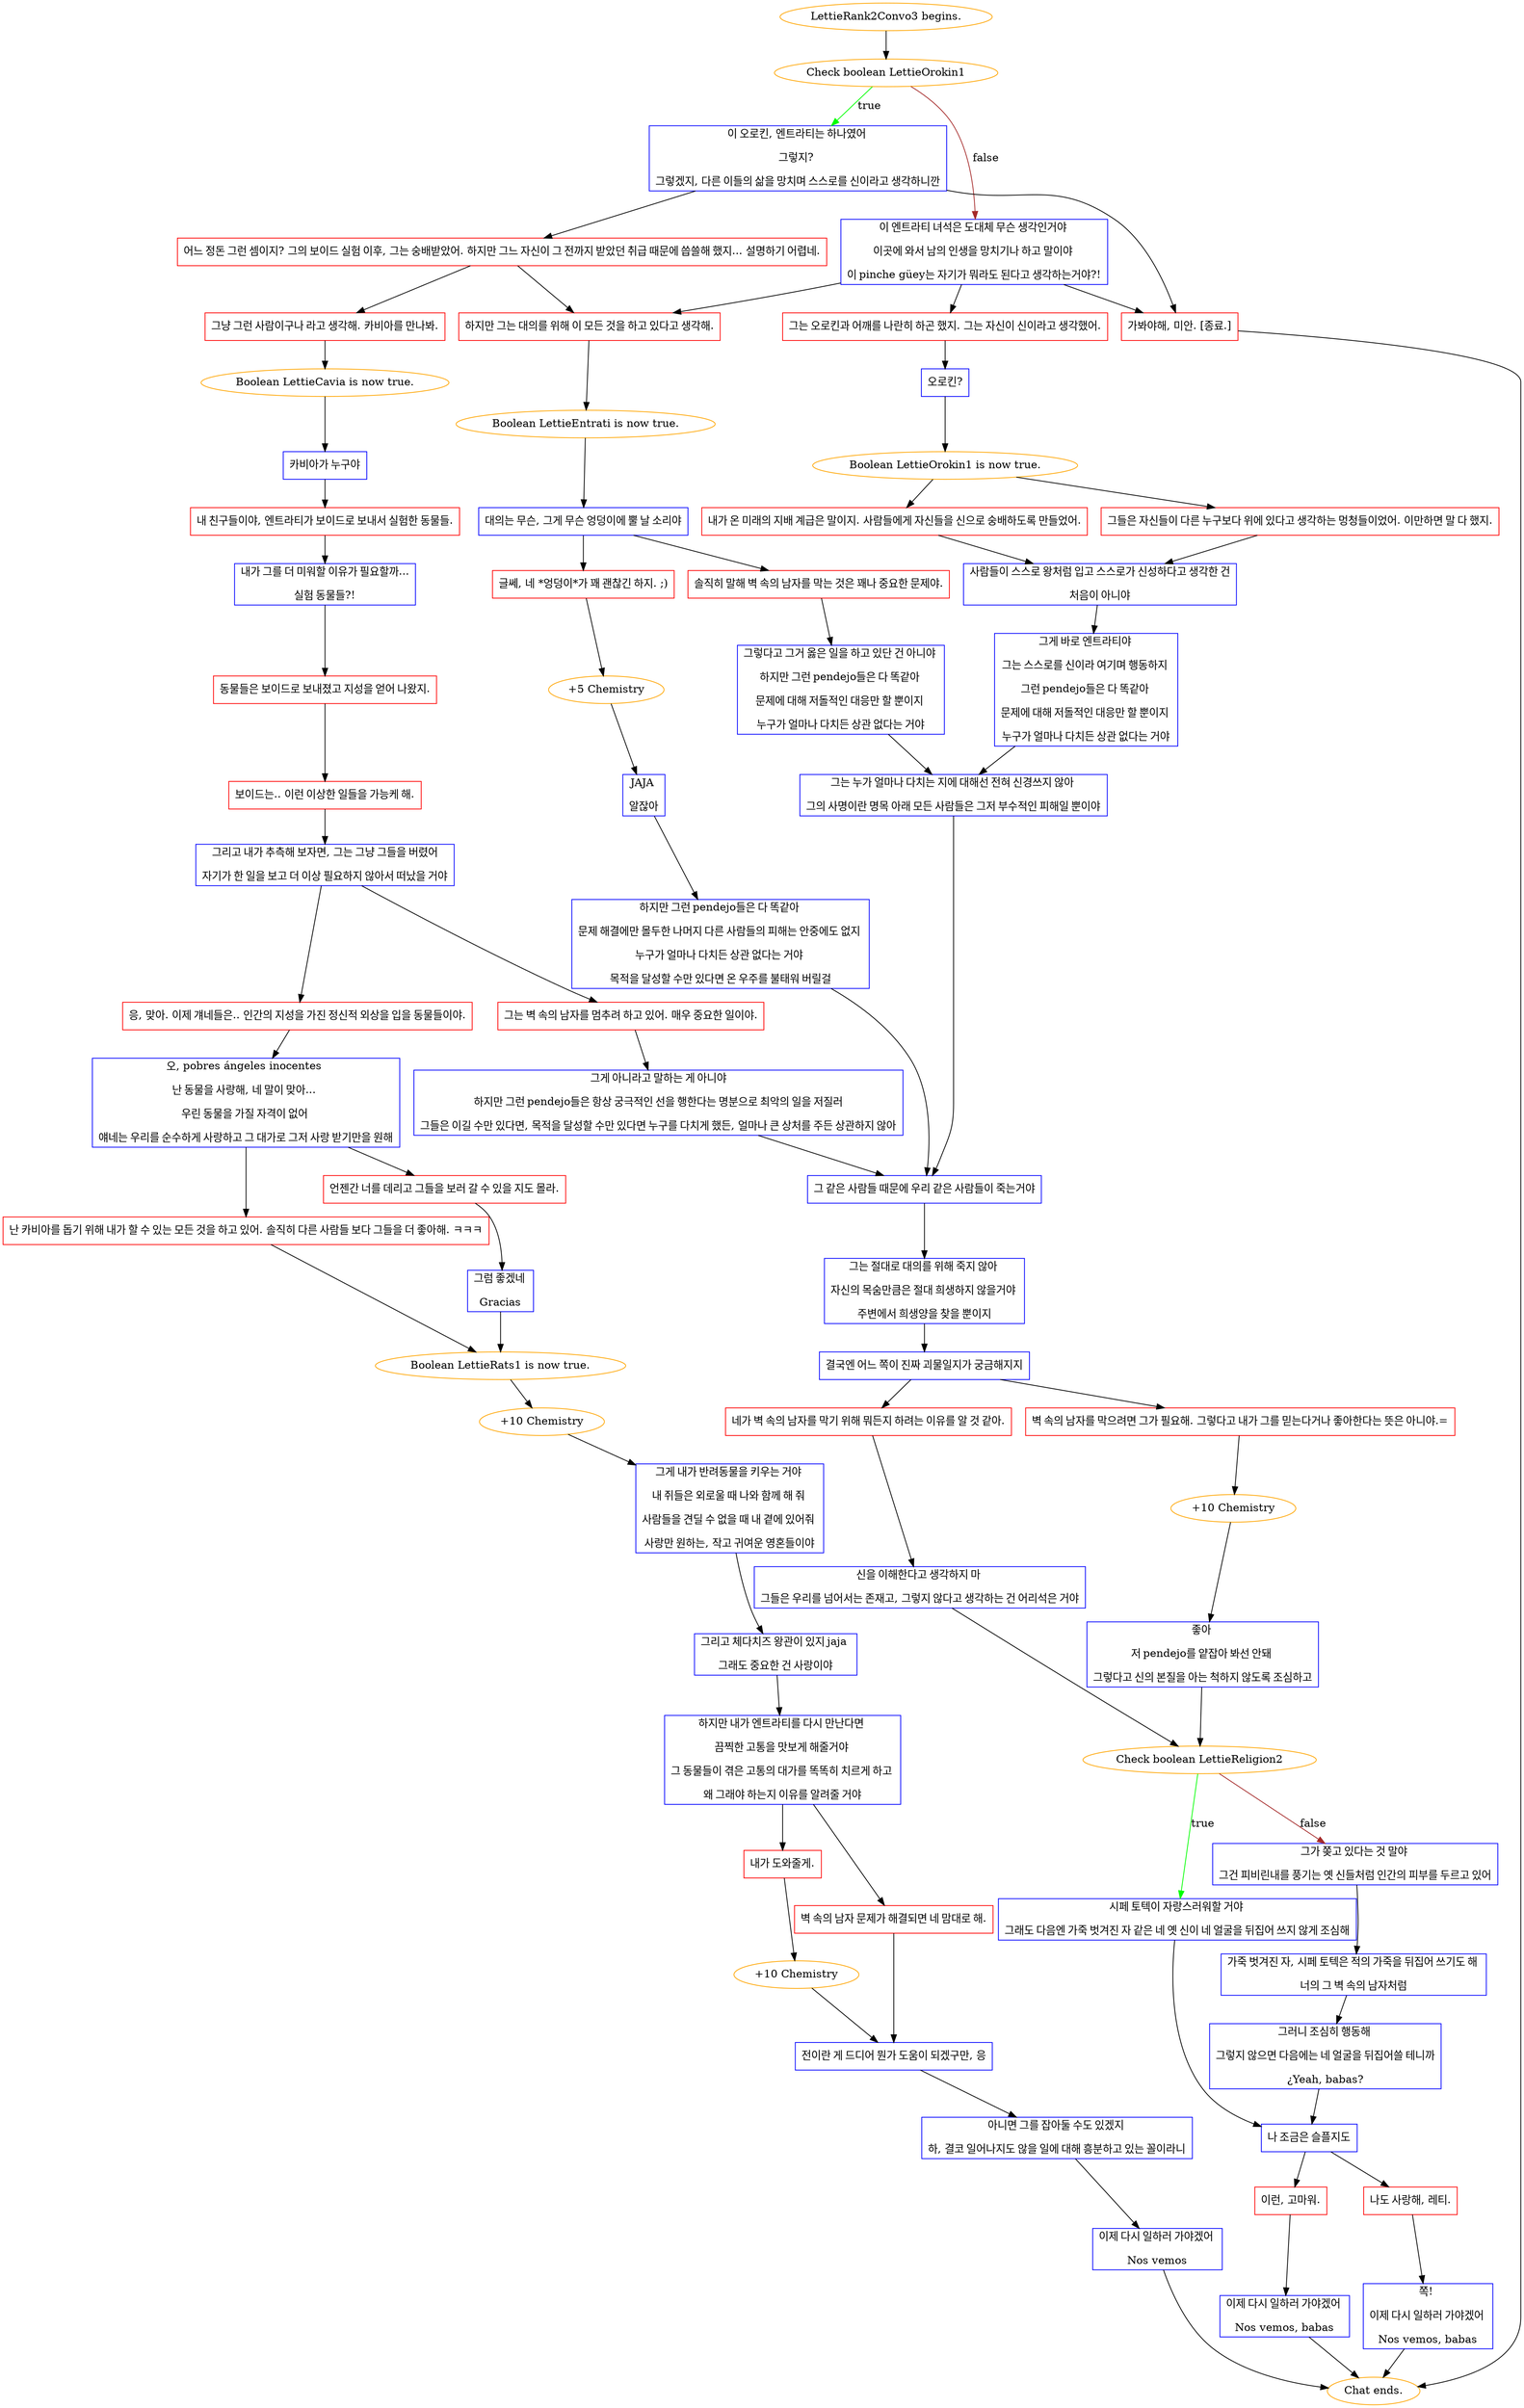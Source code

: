 digraph {
	"LettieRank2Convo3 begins." [color=orange];
		"LettieRank2Convo3 begins." -> j1666291197;
	j1666291197 [label="Check boolean LettieOrokin1",color=orange];
		j1666291197 -> j1121539648 [label=true,color=green];
		j1666291197 -> j167841511 [label=false,color=brown];
	j1121539648 [label="이 오로킨, 엔트라티는 하나였어 
그렇지? 
그렇겠지, 다른 이들의 삶을 망치며 스스로를 신이라고 생각하니깐",shape=box,color=blue];
		j1121539648 -> j860936919;
		j1121539648 -> j3820411598;
	j167841511 [label="이 엔트라티 녀석은 도대체 무슨 생각인거야 
이곳에 와서 남의 인생을 망치기나 하고 말이야 
이 pinche güey는 자기가 뭐라도 된다고 생각하는거야?!",shape=box,color=blue];
		j167841511 -> j3292156709;
		j167841511 -> j3313021594;
		j167841511 -> j3820411598;
	j860936919 [label="어느 정돈 그런 셈이지? 그의 보이드 실험 이후, 그는 숭배받았어. 하지만 그느 자신이 그 전까지 받았던 취급 때문에 씁쓸해 했지... 설명하기 어렵네.",shape=box,color=red];
		j860936919 -> j630459571;
		j860936919 -> j3292156709;
	j3820411598 [label="가봐야해, 미안. [종료.]",shape=box,color=red];
		j3820411598 -> "Chat ends.";
	j3292156709 [label="하지만 그는 대의를 위해 이 모든 것을 하고 있다고 생각해.",shape=box,color=red];
		j3292156709 -> j1999615476;
	j3313021594 [label="그는 오로킨과 어깨를 나란히 하곤 했지. 그는 자신이 신이라고 생각했어.",shape=box,color=red];
		j3313021594 -> j269956259;
	j630459571 [label="그냥 그런 사람이구나 라고 생각해. 카비아를 만나봐.",shape=box,color=red];
		j630459571 -> j566971877;
	"Chat ends." [color=orange];
	j1999615476 [label="Boolean LettieEntrati is now true.",color=orange];
		j1999615476 -> j3163211186;
	j269956259 [label="오로킨?",shape=box,color=blue];
		j269956259 -> j4157639181;
	j566971877 [label="Boolean LettieCavia is now true.",color=orange];
		j566971877 -> j627387649;
	j3163211186 [label="대의는 무슨, 그게 무슨 엉덩이에 뿔 날 소리야",shape=box,color=blue];
		j3163211186 -> j170744606;
		j3163211186 -> j973585097;
	j4157639181 [label="Boolean LettieOrokin1 is now true.",color=orange];
		j4157639181 -> j327821466;
		j4157639181 -> j1643768044;
	j627387649 [label="카비아가 누구야",shape=box,color=blue];
		j627387649 -> j3993173282;
	j170744606 [label="글쎄, 네 *엉덩이*가 꽤 괜찮긴 하지. ;)",shape=box,color=red];
		j170744606 -> j3400888388;
	j973585097 [label="솔직히 말해 벽 속의 남자를 막는 것은 꽤나 중요한 문제야.",shape=box,color=red];
		j973585097 -> j1220041421;
	j327821466 [label="내가 온 미래의 지배 계급은 말이지. 사람들에게 자신들을 신으로 숭배하도록 만들었어.",shape=box,color=red];
		j327821466 -> j2091572122;
	j1643768044 [label="그들은 자신들이 다른 누구보다 위에 있다고 생각하는 멍청들이었어. 이만하면 말 다 했지.",shape=box,color=red];
		j1643768044 -> j2091572122;
	j3993173282 [label="내 친구들이야, 엔트라티가 보이드로 보내서 실험한 동물들.",shape=box,color=red];
		j3993173282 -> j3325184497;
	j3400888388 [label="+5 Chemistry",color=orange];
		j3400888388 -> j2098307406;
	j1220041421 [label="그렇다고 그거 옳은 일을 하고 있단 건 아니야 
하지만 그런 pendejo들은 다 똑같아 
문제에 대해 저돌적인 대응만 할 뿐이지 
누구가 얼마나 다치든 상관 없다는 거야",shape=box,color=blue];
		j1220041421 -> j354693467;
	j2091572122 [label="사람들이 스스로 왕처럼 입고 스스로가 신성하다고 생각한 건
처음이 아니야",shape=box,color=blue];
		j2091572122 -> j617082025;
	j3325184497 [label="내가 그를 더 미워할 이유가 필요할까...
실험 동물들?!",shape=box,color=blue];
		j3325184497 -> j3766663289;
	j2098307406 [label="JAJA 
알잖아",shape=box,color=blue];
		j2098307406 -> j1385455390;
	j354693467 [label="그는 누가 얼마나 다치는 지에 대해선 전혀 신경쓰지 않아 
그의 사명이란 명목 아래 모든 사람들은 그저 부수적인 피해일 뿐이야",shape=box,color=blue];
		j354693467 -> j1326890998;
	j617082025 [label="그게 바로 엔트라티야 
그는 스스로를 신이라 여기며 행동하지 
그런 pendejo들은 다 똑같아 
문제에 대해 저돌적인 대응만 할 뿐이지 
누구가 얼마나 다치든 상관 없다는 거야",shape=box,color=blue];
		j617082025 -> j354693467;
	j3766663289 [label="동물들은 보이드로 보내졌고 지성을 얻어 나왔지.",shape=box,color=red];
		j3766663289 -> j1332591882;
	j1385455390 [label="하지만 그런 pendejo들은 다 똑같아 
문제 해결에만 몰두한 나머지 다른 사람들의 피해는 안중에도 없지 
누구가 얼마나 다치든 상관 없다는 거야 
목적을 달성할 수만 있다면 온 우주를 불태워 버릴걸",shape=box,color=blue];
		j1385455390 -> j1326890998;
	j1326890998 [label="그 같은 사람들 때문에 우리 같은 사람들이 죽는거야",shape=box,color=blue];
		j1326890998 -> j987314513;
	j1332591882 [label="보이드는.. 이런 이상한 일들을 가능케 해.",shape=box,color=red];
		j1332591882 -> j4064012379;
	j987314513 [label="그는 절대로 대의를 위해 죽지 않아 
자신의 목숨만큼은 절대 희생하지 않을거야 
주변에서 희생양을 찾을 뿐이지",shape=box,color=blue];
		j987314513 -> j751516181;
	j4064012379 [label="그리고 내가 추측해 보자면, 그는 그냥 그들을 버렸어
자기가 한 일을 보고 더 이상 필요하지 않아서 떠났을 거야",shape=box,color=blue];
		j4064012379 -> j2774643540;
		j4064012379 -> j631587234;
	j751516181 [label="결국엔 어느 쪽이 진짜 괴물일지가 궁금해지지",shape=box,color=blue];
		j751516181 -> j968604076;
		j751516181 -> j489465511;
	j2774643540 [label="응, 맞아. 이제 걔네들은.. 인간의 지성을 가진 정신적 외상을 입을 동물들이야.",shape=box,color=red];
		j2774643540 -> j81451321;
	j631587234 [label="그는 벽 속의 남자를 멈추려 하고 있어. 매우 중요한 일이야.",shape=box,color=red];
		j631587234 -> j4107111869;
	j968604076 [label="네가 벽 속의 남자를 막기 위해 뭐든지 하려는 이유를 알 것 같아.",shape=box,color=red];
		j968604076 -> j1996905335;
	j489465511 [label="벽 속의 남자를 막으려면 그가 필요해. 그렇다고 내가 그를 믿는다거나 좋아한다는 뜻은 아니야.=",shape=box,color=red];
		j489465511 -> j2751365329;
	j81451321 [label="오, pobres ángeles inocentes 
난 동물을 사랑해, 네 말이 맞아... 
우린 동물을 가질 자격이 없어 
얘네는 우리를 순수하게 사랑하고 그 대가로 그저 사랑 받기만을 원해",shape=box,color=blue];
		j81451321 -> j834630012;
		j81451321 -> j2880541081;
	j4107111869 [label="그게 아니라고 말하는 게 아니야
하지만 그런 pendejo들은 항상 궁극적인 선을 행한다는 명분으로 최악의 일을 저질러
그들은 이길 수만 있다면, 목적을 달성할 수만 있다면 누구를 다치게 했든, 얼마나 큰 상처를 주든 상관하지 않아",shape=box,color=blue];
		j4107111869 -> j1326890998;
	j1996905335 [label="신을 이해한다고 생각하지 마 
그들은 우리를 넘어서는 존재고, 그렇지 않다고 생각하는 건 어리석은 거야",shape=box,color=blue];
		j1996905335 -> j3201214572;
	j2751365329 [label="+10 Chemistry",color=orange];
		j2751365329 -> j789678159;
	j834630012 [label="난 카비아를 돕기 위해 내가 할 수 있는 모든 것을 하고 있어. 솔직히 다른 사람들 보다 그들을 더 좋아해. ㅋㅋㅋ",shape=box,color=red];
		j834630012 -> j2414370701;
	j2880541081 [label="언젠간 너를 데리고 그들을 보러 갈 수 있을 지도 몰라.",shape=box,color=red];
		j2880541081 -> j3552511486;
	j3201214572 [label="Check boolean LettieReligion2",color=orange];
		j3201214572 -> j1253900051 [label=true,color=green];
		j3201214572 -> j1600549023 [label=false,color=brown];
	j789678159 [label="좋아 
저 pendejo를 얕잡아 봐선 안돼 
그렇다고 신의 본질을 아는 척하지 않도록 조심하고",shape=box,color=blue];
		j789678159 -> j3201214572;
	j2414370701 [label="Boolean LettieRats1 is now true.",color=orange];
		j2414370701 -> j1160698148;
	j3552511486 [label="그럼 좋겠네 
Gracias",shape=box,color=blue];
		j3552511486 -> j2414370701;
	j1253900051 [label="시페 토텍이 자랑스러워할 거야 
그래도 다음엔 가죽 벗겨진 자 같은 네 옛 신이 네 얼굴을 뒤집어 쓰지 않게 조심해",shape=box,color=blue];
		j1253900051 -> j3936992792;
	j1600549023 [label="그가 쫒고 있다는 것 말야 
그건 피비린내를 풍기는 옛 신들처럼 인간의 피부를 두르고 있어",shape=box,color=blue];
		j1600549023 -> j394045794;
	j1160698148 [label="+10 Chemistry",color=orange];
		j1160698148 -> j3526833718;
	j3936992792 [label="나 조금은 슬플지도",shape=box,color=blue];
		j3936992792 -> j497330917;
		j3936992792 -> j1940134974;
	j394045794 [label="가죽 벗겨진 자, 시페 토텍은 적의 가죽을 뒤집어 쓰기도 해 
너의 그 벽 속의 남자처럼",shape=box,color=blue];
		j394045794 -> j3260686686;
	j3526833718 [label="그게 내가 반려동물을 키우는 거야 
내 쥐들은 외로울 때 나와 함께 해 줘 
사람들을 견딜 수 없을 때 내 곁에 있어줘 
사랑만 원하는, 작고 귀여운 영혼들이야",shape=box,color=blue];
		j3526833718 -> j2090793185;
	j497330917 [label="이런, 고마워.",shape=box,color=red];
		j497330917 -> j3739564214;
	j1940134974 [label="나도 사랑해, 레티.",shape=box,color=red];
		j1940134974 -> j743676773;
	j3260686686 [label="그러니 조심히 행동해 
그렇지 않으면 다음에는 네 얼굴을 뒤집어쓸 테니까
¿Yeah, babas?",shape=box,color=blue];
		j3260686686 -> j3936992792;
	j2090793185 [label="그리고 체다치즈 왕관이 있지 jaja 
그래도 중요한 건 사랑이야",shape=box,color=blue];
		j2090793185 -> j3038477317;
	j3739564214 [label="이제 다시 일하러 가야겠어 
Nos vemos, babas",shape=box,color=blue];
		j3739564214 -> "Chat ends.";
	j743676773 [label="쪽! 
이제 다시 일하러 가야겠어 
Nos vemos, babas",shape=box,color=blue];
		j743676773 -> "Chat ends.";
	j3038477317 [label="하지만 내가 엔트라티를 다시 만난다면 
끔찍한 고통을 맛보게 해줄거야 
그 동물들이 겪은 고통의 대가를 똑똑히 치르게 하고 
왜 그래야 하는지 이유를 알려줄 거야",shape=box,color=blue];
		j3038477317 -> j857607284;
		j3038477317 -> j1158945022;
	j857607284 [label="내가 도와줄게.",shape=box,color=red];
		j857607284 -> j1976751454;
	j1158945022 [label="벽 속의 남자 문제가 해결되면 네 맘대로 해.",shape=box,color=red];
		j1158945022 -> j3913476343;
	j1976751454 [label="+10 Chemistry",color=orange];
		j1976751454 -> j3913476343;
	j3913476343 [label="전이란 게 드디어 뭔가 도움이 되겠구만, 응",shape=box,color=blue];
		j3913476343 -> j2152151732;
	j2152151732 [label="아니면 그를 잡아둘 수도 있겠지 
하, 결코 일어나지도 않을 일에 대해 흥분하고 있는 꼴이라니",shape=box,color=blue];
		j2152151732 -> j1326188010;
	j1326188010 [label="이제 다시 일하러 가야겠어 
Nos vemos",shape=box,color=blue];
		j1326188010 -> "Chat ends.";
}